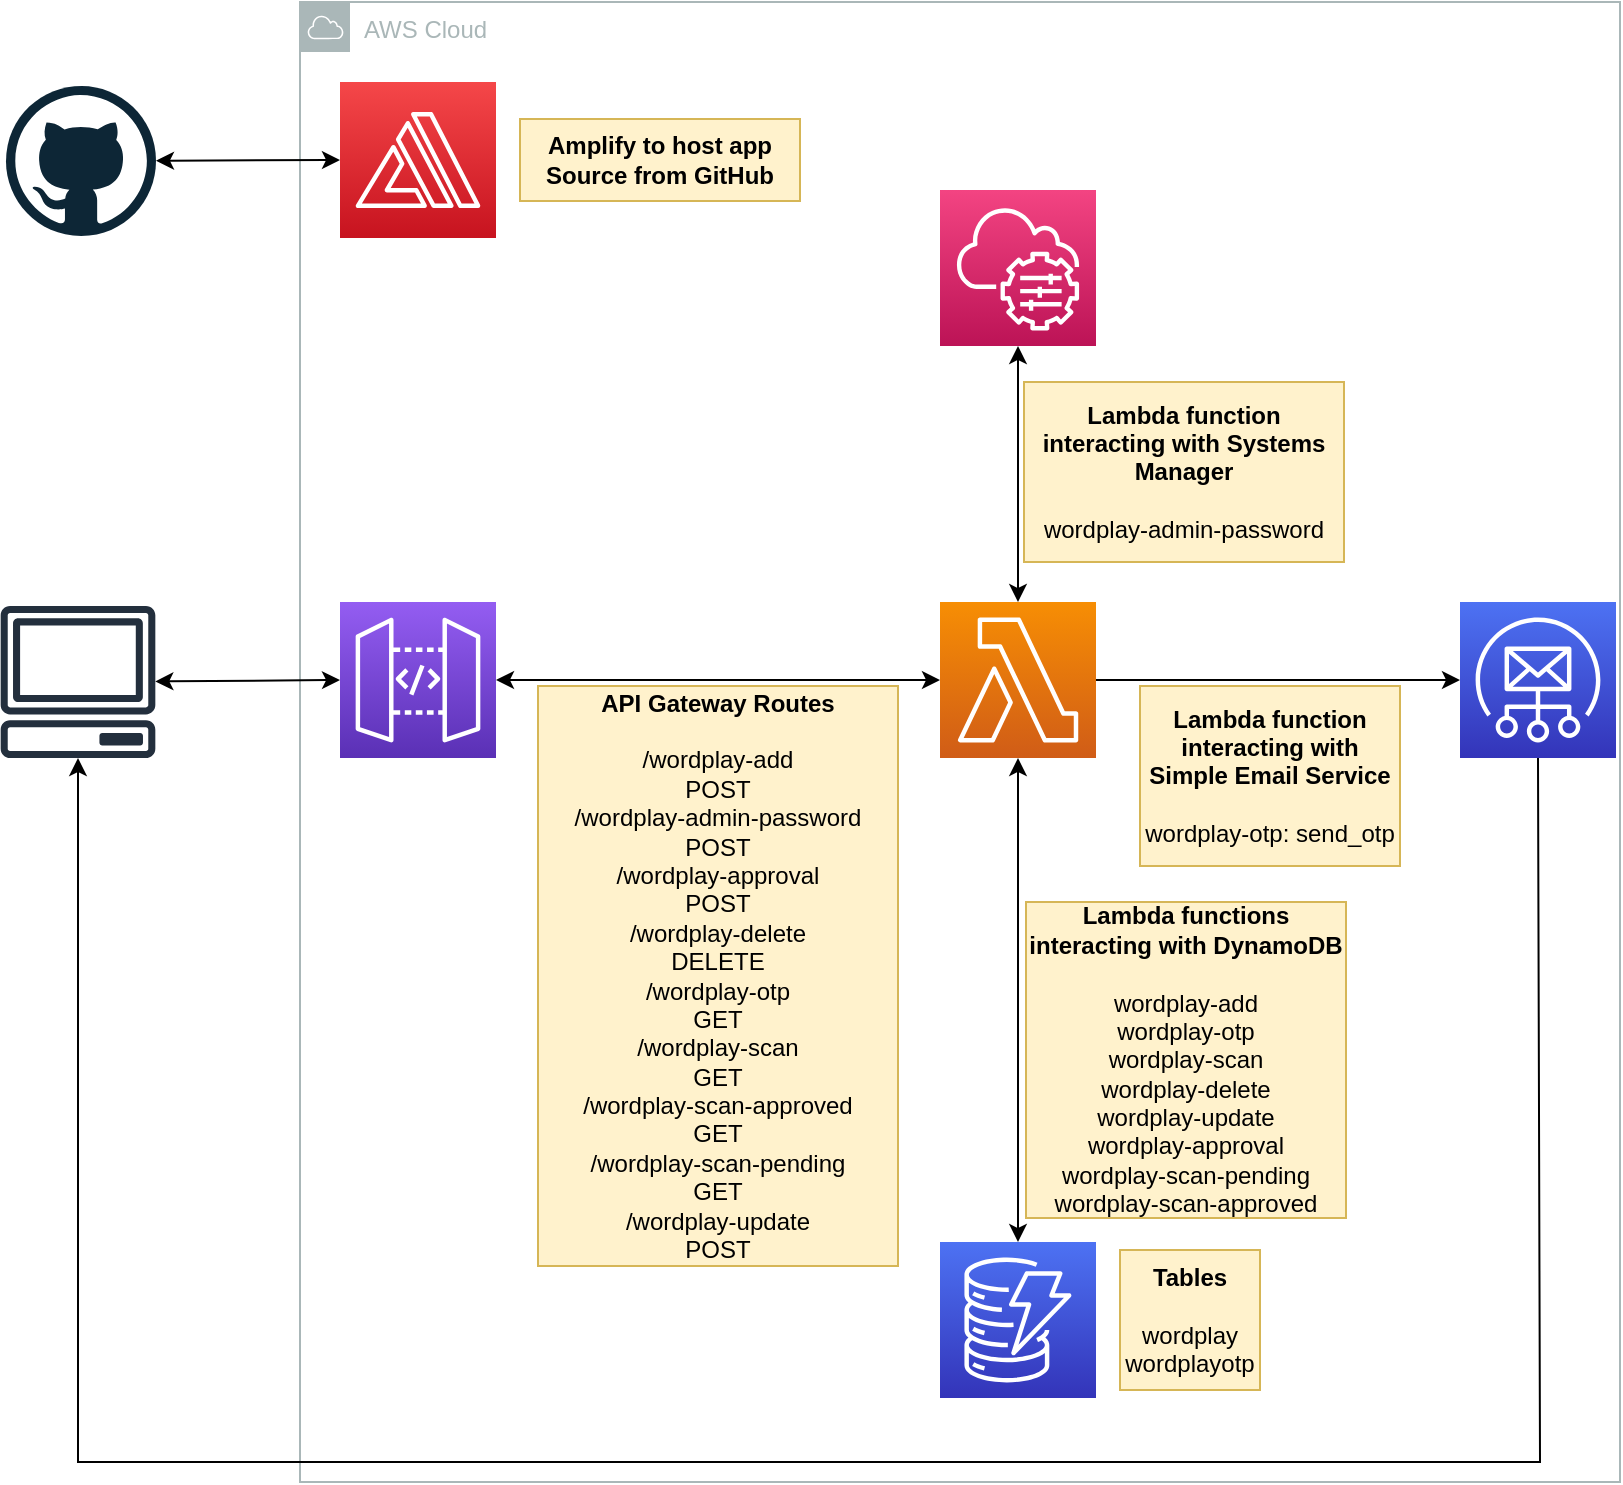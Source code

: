 <mxfile version="21.6.7" type="device">
  <diagram name="Page-1" id="l3xAPVJWgxbae8cw-x1L">
    <mxGraphModel dx="2074" dy="1110" grid="1" gridSize="10" guides="1" tooltips="1" connect="1" arrows="1" fold="1" page="1" pageScale="1" pageWidth="850" pageHeight="1100" math="0" shadow="0">
      <root>
        <mxCell id="0" />
        <mxCell id="1" parent="0" />
        <mxCell id="N9q5Kd1ozlSONzn5f6YZ-1" value="AWS Cloud" style="sketch=0;outlineConnect=0;gradientColor=none;html=1;whiteSpace=wrap;fontSize=12;fontStyle=0;shape=mxgraph.aws4.group;grIcon=mxgraph.aws4.group_aws_cloud;strokeColor=#AAB7B8;fillColor=none;verticalAlign=top;align=left;spacingLeft=30;fontColor=#AAB7B8;dashed=0;" parent="1" vertex="1">
          <mxGeometry x="170" y="300" width="660" height="740" as="geometry" />
        </mxCell>
        <mxCell id="N9q5Kd1ozlSONzn5f6YZ-2" value="" style="sketch=0;outlineConnect=0;fontColor=#232F3E;gradientColor=none;fillColor=#232F3D;strokeColor=none;dashed=0;verticalLabelPosition=bottom;verticalAlign=top;align=center;html=1;fontSize=12;fontStyle=0;aspect=fixed;pointerEvents=1;shape=mxgraph.aws4.client;" parent="1" vertex="1">
          <mxGeometry x="20" y="602" width="78" height="76" as="geometry" />
        </mxCell>
        <mxCell id="N9q5Kd1ozlSONzn5f6YZ-3" value="" style="sketch=0;points=[[0,0,0],[0.25,0,0],[0.5,0,0],[0.75,0,0],[1,0,0],[0,1,0],[0.25,1,0],[0.5,1,0],[0.75,1,0],[1,1,0],[0,0.25,0],[0,0.5,0],[0,0.75,0],[1,0.25,0],[1,0.5,0],[1,0.75,0]];outlineConnect=0;fontColor=#232F3E;gradientColor=#F54749;gradientDirection=north;fillColor=#C7131F;strokeColor=#ffffff;dashed=0;verticalLabelPosition=bottom;verticalAlign=top;align=center;html=1;fontSize=12;fontStyle=0;aspect=fixed;shape=mxgraph.aws4.resourceIcon;resIcon=mxgraph.aws4.amplify;" parent="1" vertex="1">
          <mxGeometry x="190" y="340" width="78" height="78" as="geometry" />
        </mxCell>
        <mxCell id="N9q5Kd1ozlSONzn5f6YZ-4" value="" style="sketch=0;points=[[0,0,0],[0.25,0,0],[0.5,0,0],[0.75,0,0],[1,0,0],[0,1,0],[0.25,1,0],[0.5,1,0],[0.75,1,0],[1,1,0],[0,0.25,0],[0,0.5,0],[0,0.75,0],[1,0.25,0],[1,0.5,0],[1,0.75,0]];outlineConnect=0;fontColor=#232F3E;gradientColor=#4D72F3;gradientDirection=north;fillColor=#3334B9;strokeColor=#ffffff;dashed=0;verticalLabelPosition=bottom;verticalAlign=top;align=center;html=1;fontSize=12;fontStyle=0;aspect=fixed;shape=mxgraph.aws4.resourceIcon;resIcon=mxgraph.aws4.dynamodb;" parent="1" vertex="1">
          <mxGeometry x="490" y="920" width="78" height="78" as="geometry" />
        </mxCell>
        <mxCell id="N9q5Kd1ozlSONzn5f6YZ-7" value="" style="sketch=0;points=[[0,0,0],[0.25,0,0],[0.5,0,0],[0.75,0,0],[1,0,0],[0,1,0],[0.25,1,0],[0.5,1,0],[0.75,1,0],[1,1,0],[0,0.25,0],[0,0.5,0],[0,0.75,0],[1,0.25,0],[1,0.5,0],[1,0.75,0]];outlineConnect=0;fontColor=#232F3E;gradientColor=#F78E04;gradientDirection=north;fillColor=#D05C17;strokeColor=#ffffff;dashed=0;verticalLabelPosition=bottom;verticalAlign=top;align=center;html=1;fontSize=12;fontStyle=0;aspect=fixed;shape=mxgraph.aws4.resourceIcon;resIcon=mxgraph.aws4.lambda;" parent="1" vertex="1">
          <mxGeometry x="490" y="600" width="78" height="78" as="geometry" />
        </mxCell>
        <mxCell id="N9q5Kd1ozlSONzn5f6YZ-9" value="" style="sketch=0;points=[[0,0,0],[0.25,0,0],[0.5,0,0],[0.75,0,0],[1,0,0],[0,1,0],[0.25,1,0],[0.5,1,0],[0.75,1,0],[1,1,0],[0,0.25,0],[0,0.5,0],[0,0.75,0],[1,0.25,0],[1,0.5,0],[1,0.75,0]];points=[[0,0,0],[0.25,0,0],[0.5,0,0],[0.75,0,0],[1,0,0],[0,1,0],[0.25,1,0],[0.5,1,0],[0.75,1,0],[1,1,0],[0,0.25,0],[0,0.5,0],[0,0.75,0],[1,0.25,0],[1,0.5,0],[1,0.75,0]];outlineConnect=0;fontColor=#232F3E;gradientColor=#F34482;gradientDirection=north;fillColor=#BC1356;strokeColor=#ffffff;dashed=0;verticalLabelPosition=bottom;verticalAlign=top;align=center;html=1;fontSize=12;fontStyle=0;aspect=fixed;shape=mxgraph.aws4.resourceIcon;resIcon=mxgraph.aws4.systems_manager;" parent="1" vertex="1">
          <mxGeometry x="490" y="394" width="78" height="78" as="geometry" />
        </mxCell>
        <mxCell id="N9q5Kd1ozlSONzn5f6YZ-11" value="" style="sketch=0;points=[[0,0,0],[0.25,0,0],[0.5,0,0],[0.75,0,0],[1,0,0],[0,1,0],[0.25,1,0],[0.5,1,0],[0.75,1,0],[1,1,0],[0,0.25,0],[0,0.5,0],[0,0.75,0],[1,0.25,0],[1,0.5,0],[1,0.75,0]];outlineConnect=0;fontColor=#232F3E;gradientColor=#945DF2;gradientDirection=north;fillColor=#5A30B5;strokeColor=#ffffff;dashed=0;verticalLabelPosition=bottom;verticalAlign=top;align=center;html=1;fontSize=12;fontStyle=0;aspect=fixed;shape=mxgraph.aws4.resourceIcon;resIcon=mxgraph.aws4.api_gateway;" parent="1" vertex="1">
          <mxGeometry x="190" y="600" width="78" height="78" as="geometry" />
        </mxCell>
        <mxCell id="N9q5Kd1ozlSONzn5f6YZ-13" value="" style="endArrow=classic;startArrow=classic;html=1;rounded=0;exitX=0.5;exitY=0;exitDx=0;exitDy=0;exitPerimeter=0;entryX=0.5;entryY=1;entryDx=0;entryDy=0;entryPerimeter=0;" parent="1" source="N9q5Kd1ozlSONzn5f6YZ-4" target="N9q5Kd1ozlSONzn5f6YZ-7" edge="1">
          <mxGeometry width="50" height="50" relative="1" as="geometry">
            <mxPoint x="400" y="590" as="sourcePoint" />
            <mxPoint x="450" y="540" as="targetPoint" />
          </mxGeometry>
        </mxCell>
        <mxCell id="N9q5Kd1ozlSONzn5f6YZ-16" value="&lt;div&gt;&lt;b&gt;Lambda functions interacting with DynamoDB&lt;/b&gt;&lt;/div&gt;&lt;div&gt;&lt;br&gt;wordplay-add&lt;/div&gt;&lt;div&gt;wordplay-otp&lt;/div&gt;&lt;div&gt;wordplay-scan&lt;/div&gt;&lt;div&gt;wordplay-delete&lt;/div&gt;&lt;div&gt;wordplay-update&lt;/div&gt;&lt;div&gt;wordplay-approval&lt;/div&gt;&lt;div&gt;wordplay-scan-pending&lt;/div&gt;&lt;div&gt;wordplay-scan-approved&lt;/div&gt;" style="text;html=1;strokeColor=#d6b656;fillColor=#fff2cc;align=center;verticalAlign=middle;whiteSpace=wrap;rounded=0;" parent="1" vertex="1">
          <mxGeometry x="533" y="750" width="160" height="158" as="geometry" />
        </mxCell>
        <mxCell id="N9q5Kd1ozlSONzn5f6YZ-17" style="edgeStyle=orthogonalEdgeStyle;rounded=0;orthogonalLoop=1;jettySize=auto;html=1;exitX=0.5;exitY=1;exitDx=0;exitDy=0;" parent="1" source="N9q5Kd1ozlSONzn5f6YZ-16" target="N9q5Kd1ozlSONzn5f6YZ-16" edge="1">
          <mxGeometry relative="1" as="geometry" />
        </mxCell>
        <mxCell id="N9q5Kd1ozlSONzn5f6YZ-21" value="" style="endArrow=classic;startArrow=classic;html=1;rounded=0;entryX=0.5;entryY=1;entryDx=0;entryDy=0;entryPerimeter=0;" parent="1" source="N9q5Kd1ozlSONzn5f6YZ-7" target="N9q5Kd1ozlSONzn5f6YZ-9" edge="1">
          <mxGeometry width="50" height="50" relative="1" as="geometry">
            <mxPoint x="590" y="560" as="sourcePoint" />
            <mxPoint x="640" y="510" as="targetPoint" />
          </mxGeometry>
        </mxCell>
        <mxCell id="N9q5Kd1ozlSONzn5f6YZ-22" value="" style="endArrow=classic;startArrow=classic;html=1;rounded=0;entryX=1;entryY=0.5;entryDx=0;entryDy=0;entryPerimeter=0;exitX=0;exitY=0.5;exitDx=0;exitDy=0;exitPerimeter=0;" parent="1" source="N9q5Kd1ozlSONzn5f6YZ-7" target="N9q5Kd1ozlSONzn5f6YZ-11" edge="1">
          <mxGeometry width="50" height="50" relative="1" as="geometry">
            <mxPoint x="590" y="560" as="sourcePoint" />
            <mxPoint x="640" y="510" as="targetPoint" />
          </mxGeometry>
        </mxCell>
        <mxCell id="N9q5Kd1ozlSONzn5f6YZ-23" value="&lt;div&gt;&lt;b&gt;API Gateway Routes&lt;/b&gt;&lt;/div&gt;&lt;div&gt;&lt;b&gt;&lt;br&gt;&lt;/b&gt;&lt;/div&gt;&lt;div&gt;/wordplay-add&lt;/div&gt;&lt;div&gt;POST&lt;/div&gt;&lt;div&gt;/wordplay-admin-password&lt;/div&gt;&lt;div&gt;POST&lt;/div&gt;&lt;div&gt;/wordplay-approval&lt;/div&gt;&lt;div&gt;POST&lt;/div&gt;&lt;div&gt;/wordplay-delete&lt;/div&gt;&lt;div&gt;DELETE&lt;/div&gt;&lt;div&gt;/wordplay-otp&lt;/div&gt;&lt;div&gt;GET&lt;/div&gt;&lt;div&gt;/wordplay-scan&lt;/div&gt;&lt;div&gt;GET&lt;/div&gt;&lt;div&gt;/wordplay-scan-approved&lt;/div&gt;&lt;div&gt;GET&lt;/div&gt;&lt;div&gt;/wordplay-scan-pending&lt;/div&gt;&lt;div&gt;GET&lt;/div&gt;&lt;div&gt;/wordplay-update&lt;/div&gt;&lt;div&gt;POST&lt;/div&gt;" style="text;html=1;strokeColor=#d6b656;fillColor=#fff2cc;align=center;verticalAlign=middle;whiteSpace=wrap;rounded=0;" parent="1" vertex="1">
          <mxGeometry x="289" y="642" width="180" height="290" as="geometry" />
        </mxCell>
        <mxCell id="N9q5Kd1ozlSONzn5f6YZ-24" value="&lt;div&gt;&lt;b&gt;Tables&lt;/b&gt;&lt;/div&gt;&lt;div&gt;&lt;b&gt;&lt;br&gt;&lt;/b&gt;&lt;/div&gt;&lt;div&gt;wordplay&lt;br&gt;&lt;/div&gt;&lt;div&gt;wordplayotp&lt;/div&gt;" style="text;html=1;strokeColor=#d6b656;fillColor=#fff2cc;align=center;verticalAlign=middle;whiteSpace=wrap;rounded=0;" parent="1" vertex="1">
          <mxGeometry x="580" y="924" width="70" height="70" as="geometry" />
        </mxCell>
        <mxCell id="N9q5Kd1ozlSONzn5f6YZ-25" value="&lt;div&gt;&lt;b&gt;Lambda function interacting with Systems Manager&lt;/b&gt;&lt;/div&gt;&lt;div&gt;&lt;br&gt;wordplay-admin-password&lt;br&gt;&lt;/div&gt;" style="text;html=1;strokeColor=#d6b656;fillColor=#fff2cc;align=center;verticalAlign=middle;whiteSpace=wrap;rounded=0;" parent="1" vertex="1">
          <mxGeometry x="532" y="490" width="160" height="90" as="geometry" />
        </mxCell>
        <mxCell id="N9q5Kd1ozlSONzn5f6YZ-27" value="" style="endArrow=classic;startArrow=classic;html=1;rounded=0;exitX=0;exitY=0.5;exitDx=0;exitDy=0;exitPerimeter=0;" parent="1" source="N9q5Kd1ozlSONzn5f6YZ-11" target="N9q5Kd1ozlSONzn5f6YZ-2" edge="1">
          <mxGeometry width="50" height="50" relative="1" as="geometry">
            <mxPoint x="320" y="920" as="sourcePoint" />
            <mxPoint x="370" y="870" as="targetPoint" />
          </mxGeometry>
        </mxCell>
        <mxCell id="N9q5Kd1ozlSONzn5f6YZ-29" value="" style="dashed=0;outlineConnect=0;html=1;align=center;labelPosition=center;verticalLabelPosition=bottom;verticalAlign=top;shape=mxgraph.weblogos.github" parent="1" vertex="1">
          <mxGeometry x="23" y="342" width="75" height="75" as="geometry" />
        </mxCell>
        <mxCell id="N9q5Kd1ozlSONzn5f6YZ-30" value="" style="endArrow=classic;startArrow=classic;html=1;rounded=0;exitX=0;exitY=0.5;exitDx=0;exitDy=0;exitPerimeter=0;" parent="1" source="N9q5Kd1ozlSONzn5f6YZ-3" target="N9q5Kd1ozlSONzn5f6YZ-29" edge="1">
          <mxGeometry width="50" height="50" relative="1" as="geometry">
            <mxPoint x="182" y="430" as="sourcePoint" />
            <mxPoint x="90" y="431" as="targetPoint" />
          </mxGeometry>
        </mxCell>
        <mxCell id="N9q5Kd1ozlSONzn5f6YZ-32" value="&lt;div&gt;&lt;b&gt;Amplify to host app&lt;/b&gt;&lt;/div&gt;&lt;div&gt;&lt;b&gt;Source from GitHub&lt;/b&gt;&lt;/div&gt;" style="text;html=1;strokeColor=#d6b656;fillColor=#fff2cc;align=center;verticalAlign=middle;whiteSpace=wrap;rounded=0;" parent="1" vertex="1">
          <mxGeometry x="280" y="358.5" width="140" height="41" as="geometry" />
        </mxCell>
        <mxCell id="e-8o8Q0ROWIbP8aGZe0N-20" value="" style="sketch=0;points=[[0,0,0],[0.25,0,0],[0.5,0,0],[0.75,0,0],[1,0,0],[0,1,0],[0.25,1,0],[0.5,1,0],[0.75,1,0],[1,1,0],[0,0.25,0],[0,0.5,0],[0,0.75,0],[1,0.25,0],[1,0.5,0],[1,0.75,0]];outlineConnect=0;fontColor=#232F3E;gradientColor=#4D72F3;gradientDirection=north;fillColor=#3334B9;strokeColor=#ffffff;dashed=0;verticalLabelPosition=bottom;verticalAlign=top;align=center;html=1;fontSize=12;fontStyle=0;aspect=fixed;shape=mxgraph.aws4.resourceIcon;resIcon=mxgraph.aws4.simple_email_service;" vertex="1" parent="1">
          <mxGeometry x="750" y="600" width="78" height="78" as="geometry" />
        </mxCell>
        <mxCell id="e-8o8Q0ROWIbP8aGZe0N-27" value="" style="endArrow=classic;html=1;rounded=0;exitX=0.5;exitY=1;exitDx=0;exitDy=0;exitPerimeter=0;" edge="1" parent="1" source="e-8o8Q0ROWIbP8aGZe0N-20" target="N9q5Kd1ozlSONzn5f6YZ-2">
          <mxGeometry width="50" height="50" relative="1" as="geometry">
            <mxPoint x="745.34" y="795.84" as="sourcePoint" />
            <mxPoint x="104.005" y="760.001" as="targetPoint" />
            <Array as="points">
              <mxPoint x="790" y="1030" />
              <mxPoint x="59" y="1030" />
            </Array>
          </mxGeometry>
        </mxCell>
        <mxCell id="e-8o8Q0ROWIbP8aGZe0N-28" value="&lt;div&gt;&lt;b&gt;Lambda function interacting with Simple Email Service&lt;/b&gt;&lt;/div&gt;&lt;div&gt;&lt;br&gt;&lt;div style=&quot;border-color: var(--border-color);&quot;&gt;wordplay-otp: send_otp&lt;/div&gt;&lt;/div&gt;" style="text;html=1;strokeColor=#d6b656;fillColor=#fff2cc;align=center;verticalAlign=middle;whiteSpace=wrap;rounded=0;" vertex="1" parent="1">
          <mxGeometry x="590" y="642" width="130" height="90" as="geometry" />
        </mxCell>
        <mxCell id="e-8o8Q0ROWIbP8aGZe0N-30" value="" style="endArrow=classic;html=1;rounded=0;exitX=1;exitY=0.5;exitDx=0;exitDy=0;exitPerimeter=0;" edge="1" parent="1" source="N9q5Kd1ozlSONzn5f6YZ-7" target="e-8o8Q0ROWIbP8aGZe0N-20">
          <mxGeometry width="50" height="50" relative="1" as="geometry">
            <mxPoint x="400" y="590" as="sourcePoint" />
            <mxPoint x="450" y="540" as="targetPoint" />
          </mxGeometry>
        </mxCell>
      </root>
    </mxGraphModel>
  </diagram>
</mxfile>
